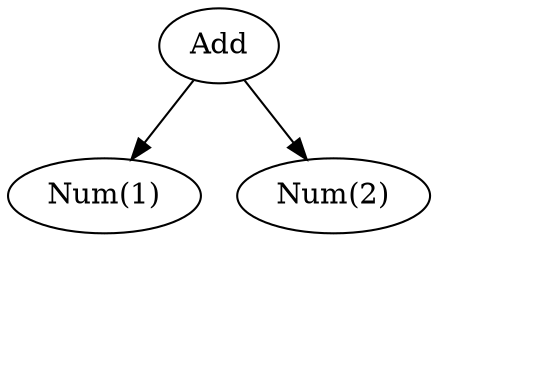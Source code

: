 digraph {
    rankdir=TB
    Add[label="Add" class="disabled"]
    One[label="Num(1)" class="leaf"]
    Two[label="Num(2)" class="leaf"]
    TwoBis[label="Num(2)" class="leaf" style="invis"]
    Three[label="Num(3)" class="leaf" style="invis"]
    Add -> One
    Add -> Two
    Two -> TwoBis[style="invis"]
    Two -> Three[style="invis"]
}
